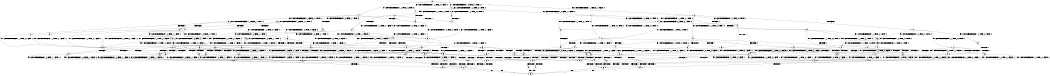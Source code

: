 digraph BCG {
size = "7, 10.5";
center = TRUE;
node [shape = circle];
0 [peripheries = 2];
0 -> 1 [label = "EX !0 !ATOMIC_EXCH_BRANCH (1, +1, TRUE, +0, 2, TRUE) !:0:"];
0 -> 2 [label = "EX !1 !ATOMIC_EXCH_BRANCH (1, +0, TRUE, +0, 1, TRUE) !:0:"];
0 -> 3 [label = "EX !2 !ATOMIC_EXCH_BRANCH (1, +0, FALSE, +1, 1, FALSE) !:0:"];
0 -> 4 [label = "EX !0 !ATOMIC_EXCH_BRANCH (1, +1, TRUE, +0, 2, TRUE) !:0:"];
1 -> 5 [label = "TERMINATE !0"];
2 -> 6 [label = "EX !0 !ATOMIC_EXCH_BRANCH (1, +1, TRUE, +0, 2, TRUE) !:0:"];
2 -> 7 [label = "EX !2 !ATOMIC_EXCH_BRANCH (1, +0, FALSE, +1, 1, FALSE) !:0:"];
2 -> 8 [label = "EX !0 !ATOMIC_EXCH_BRANCH (1, +1, TRUE, +0, 2, TRUE) !:0:"];
2 -> 2 [label = "EX !1 !ATOMIC_EXCH_BRANCH (1, +0, TRUE, +0, 1, TRUE) !:0:"];
3 -> 9 [label = "EX !0 !ATOMIC_EXCH_BRANCH (1, +1, TRUE, +0, 2, TRUE) !:0:"];
3 -> 10 [label = "TERMINATE !2"];
3 -> 11 [label = "EX !1 !ATOMIC_EXCH_BRANCH (1, +0, TRUE, +0, 1, TRUE) !:0:"];
3 -> 12 [label = "EX !0 !ATOMIC_EXCH_BRANCH (1, +1, TRUE, +0, 2, TRUE) !:0:"];
4 -> 5 [label = "TERMINATE !0"];
4 -> 13 [label = "TERMINATE !0"];
4 -> 14 [label = "EX !1 !ATOMIC_EXCH_BRANCH (1, +0, TRUE, +0, 1, FALSE) !:0:"];
4 -> 15 [label = "EX !2 !ATOMIC_EXCH_BRANCH (1, +0, FALSE, +1, 1, TRUE) !:0:"];
5 -> 16 [label = "EX !1 !ATOMIC_EXCH_BRANCH (1, +0, TRUE, +0, 1, FALSE) !:1:"];
6 -> 17 [label = "TERMINATE !0"];
7 -> 18 [label = "EX !0 !ATOMIC_EXCH_BRANCH (1, +1, TRUE, +0, 2, TRUE) !:0:"];
7 -> 19 [label = "TERMINATE !2"];
7 -> 20 [label = "EX !0 !ATOMIC_EXCH_BRANCH (1, +1, TRUE, +0, 2, TRUE) !:0:"];
7 -> 11 [label = "EX !1 !ATOMIC_EXCH_BRANCH (1, +0, TRUE, +0, 1, TRUE) !:0:"];
8 -> 17 [label = "TERMINATE !0"];
8 -> 21 [label = "TERMINATE !0"];
8 -> 22 [label = "EX !2 !ATOMIC_EXCH_BRANCH (1, +0, FALSE, +1, 1, TRUE) !:0:"];
8 -> 14 [label = "EX !1 !ATOMIC_EXCH_BRANCH (1, +0, TRUE, +0, 1, FALSE) !:0:"];
9 -> 23 [label = "TERMINATE !0"];
10 -> 24 [label = "EX !0 !ATOMIC_EXCH_BRANCH (1, +1, TRUE, +0, 2, TRUE) !:0:"];
10 -> 25 [label = "EX !1 !ATOMIC_EXCH_BRANCH (1, +0, TRUE, +0, 1, TRUE) !:0:"];
10 -> 26 [label = "EX !0 !ATOMIC_EXCH_BRANCH (1, +1, TRUE, +0, 2, TRUE) !:0:"];
11 -> 18 [label = "EX !0 !ATOMIC_EXCH_BRANCH (1, +1, TRUE, +0, 2, TRUE) !:0:"];
11 -> 19 [label = "TERMINATE !2"];
11 -> 20 [label = "EX !0 !ATOMIC_EXCH_BRANCH (1, +1, TRUE, +0, 2, TRUE) !:0:"];
11 -> 11 [label = "EX !1 !ATOMIC_EXCH_BRANCH (1, +0, TRUE, +0, 1, TRUE) !:0:"];
12 -> 23 [label = "TERMINATE !0"];
12 -> 27 [label = "TERMINATE !2"];
12 -> 28 [label = "TERMINATE !0"];
12 -> 29 [label = "EX !1 !ATOMIC_EXCH_BRANCH (1, +0, TRUE, +0, 1, FALSE) !:0:"];
13 -> 16 [label = "EX !1 !ATOMIC_EXCH_BRANCH (1, +0, TRUE, +0, 1, FALSE) !:1:"];
13 -> 30 [label = "EX !1 !ATOMIC_EXCH_BRANCH (1, +0, TRUE, +0, 1, FALSE) !:1:"];
13 -> 31 [label = "EX !2 !ATOMIC_EXCH_BRANCH (1, +0, FALSE, +1, 1, TRUE) !:1:"];
14 -> 32 [label = "TERMINATE !0"];
14 -> 33 [label = "TERMINATE !1"];
14 -> 34 [label = "TERMINATE !0"];
14 -> 35 [label = "EX !2 !ATOMIC_EXCH_BRANCH (1, +0, FALSE, +1, 1, FALSE) !:0:"];
15 -> 36 [label = "TERMINATE !0"];
15 -> 37 [label = "TERMINATE !0"];
15 -> 38 [label = "EX !1 !ATOMIC_EXCH_BRANCH (1, +0, TRUE, +0, 1, FALSE) !:0:"];
15 -> 15 [label = "EX !2 !ATOMIC_EXCH_BRANCH (1, +0, FALSE, +1, 1, TRUE) !:0:"];
16 -> 39 [label = "TERMINATE !1"];
17 -> 16 [label = "EX !1 !ATOMIC_EXCH_BRANCH (1, +0, TRUE, +0, 1, FALSE) !:1:"];
18 -> 40 [label = "TERMINATE !0"];
19 -> 41 [label = "EX !0 !ATOMIC_EXCH_BRANCH (1, +1, TRUE, +0, 2, TRUE) !:0:"];
19 -> 42 [label = "EX !0 !ATOMIC_EXCH_BRANCH (1, +1, TRUE, +0, 2, TRUE) !:0:"];
19 -> 25 [label = "EX !1 !ATOMIC_EXCH_BRANCH (1, +0, TRUE, +0, 1, TRUE) !:0:"];
20 -> 40 [label = "TERMINATE !0"];
20 -> 43 [label = "TERMINATE !2"];
20 -> 44 [label = "TERMINATE !0"];
20 -> 29 [label = "EX !1 !ATOMIC_EXCH_BRANCH (1, +0, TRUE, +0, 1, FALSE) !:0:"];
21 -> 16 [label = "EX !1 !ATOMIC_EXCH_BRANCH (1, +0, TRUE, +0, 1, FALSE) !:1:"];
21 -> 45 [label = "EX !2 !ATOMIC_EXCH_BRANCH (1, +0, FALSE, +1, 1, TRUE) !:1:"];
21 -> 30 [label = "EX !1 !ATOMIC_EXCH_BRANCH (1, +0, TRUE, +0, 1, FALSE) !:1:"];
22 -> 46 [label = "TERMINATE !0"];
22 -> 47 [label = "TERMINATE !0"];
22 -> 22 [label = "EX !2 !ATOMIC_EXCH_BRANCH (1, +0, FALSE, +1, 1, TRUE) !:0:"];
22 -> 38 [label = "EX !1 !ATOMIC_EXCH_BRANCH (1, +0, TRUE, +0, 1, FALSE) !:0:"];
23 -> 48 [label = "EX !1 !ATOMIC_EXCH_BRANCH (1, +0, TRUE, +0, 1, FALSE) !:1:"];
24 -> 49 [label = "TERMINATE !0"];
25 -> 41 [label = "EX !0 !ATOMIC_EXCH_BRANCH (1, +1, TRUE, +0, 2, TRUE) !:0:"];
25 -> 42 [label = "EX !0 !ATOMIC_EXCH_BRANCH (1, +1, TRUE, +0, 2, TRUE) !:0:"];
25 -> 25 [label = "EX !1 !ATOMIC_EXCH_BRANCH (1, +0, TRUE, +0, 1, TRUE) !:0:"];
26 -> 49 [label = "TERMINATE !0"];
26 -> 50 [label = "TERMINATE !0"];
26 -> 51 [label = "EX !1 !ATOMIC_EXCH_BRANCH (1, +0, TRUE, +0, 1, FALSE) !:0:"];
27 -> 49 [label = "TERMINATE !0"];
27 -> 50 [label = "TERMINATE !0"];
27 -> 51 [label = "EX !1 !ATOMIC_EXCH_BRANCH (1, +0, TRUE, +0, 1, FALSE) !:0:"];
28 -> 48 [label = "EX !1 !ATOMIC_EXCH_BRANCH (1, +0, TRUE, +0, 1, FALSE) !:1:"];
28 -> 52 [label = "TERMINATE !2"];
28 -> 53 [label = "EX !1 !ATOMIC_EXCH_BRANCH (1, +0, TRUE, +0, 1, FALSE) !:1:"];
29 -> 54 [label = "TERMINATE !0"];
29 -> 55 [label = "TERMINATE !1"];
29 -> 56 [label = "TERMINATE !2"];
29 -> 57 [label = "TERMINATE !0"];
30 -> 39 [label = "TERMINATE !1"];
30 -> 58 [label = "TERMINATE !1"];
30 -> 59 [label = "EX !2 !ATOMIC_EXCH_BRANCH (1, +0, FALSE, +1, 1, FALSE) !:1:"];
31 -> 60 [label = "EX !1 !ATOMIC_EXCH_BRANCH (1, +0, TRUE, +0, 1, FALSE) !:1:"];
31 -> 61 [label = "EX !1 !ATOMIC_EXCH_BRANCH (1, +0, TRUE, +0, 1, FALSE) !:1:"];
31 -> 31 [label = "EX !2 !ATOMIC_EXCH_BRANCH (1, +0, FALSE, +1, 1, TRUE) !:1:"];
32 -> 39 [label = "TERMINATE !1"];
33 -> 62 [label = "TERMINATE !0"];
33 -> 63 [label = "TERMINATE !0"];
33 -> 64 [label = "EX !2 !ATOMIC_EXCH_BRANCH (1, +0, FALSE, +1, 1, FALSE) !:0:"];
34 -> 39 [label = "TERMINATE !1"];
34 -> 58 [label = "TERMINATE !1"];
34 -> 59 [label = "EX !2 !ATOMIC_EXCH_BRANCH (1, +0, FALSE, +1, 1, FALSE) !:1:"];
35 -> 54 [label = "TERMINATE !0"];
35 -> 55 [label = "TERMINATE !1"];
35 -> 56 [label = "TERMINATE !2"];
35 -> 57 [label = "TERMINATE !0"];
36 -> 60 [label = "EX !1 !ATOMIC_EXCH_BRANCH (1, +0, TRUE, +0, 1, FALSE) !:1:"];
37 -> 60 [label = "EX !1 !ATOMIC_EXCH_BRANCH (1, +0, TRUE, +0, 1, FALSE) !:1:"];
37 -> 61 [label = "EX !1 !ATOMIC_EXCH_BRANCH (1, +0, TRUE, +0, 1, FALSE) !:1:"];
37 -> 31 [label = "EX !2 !ATOMIC_EXCH_BRANCH (1, +0, FALSE, +1, 1, TRUE) !:1:"];
38 -> 65 [label = "TERMINATE !0"];
38 -> 66 [label = "TERMINATE !1"];
38 -> 67 [label = "TERMINATE !0"];
38 -> 35 [label = "EX !2 !ATOMIC_EXCH_BRANCH (1, +0, FALSE, +1, 1, FALSE) !:0:"];
39 -> 68 [label = "EX !2 !ATOMIC_EXCH_BRANCH (1, +0, FALSE, +1, 1, FALSE) !:2:"];
40 -> 48 [label = "EX !1 !ATOMIC_EXCH_BRANCH (1, +0, TRUE, +0, 1, FALSE) !:1:"];
41 -> 69 [label = "TERMINATE !0"];
42 -> 69 [label = "TERMINATE !0"];
42 -> 70 [label = "TERMINATE !0"];
42 -> 51 [label = "EX !1 !ATOMIC_EXCH_BRANCH (1, +0, TRUE, +0, 1, FALSE) !:0:"];
43 -> 69 [label = "TERMINATE !0"];
43 -> 70 [label = "TERMINATE !0"];
43 -> 51 [label = "EX !1 !ATOMIC_EXCH_BRANCH (1, +0, TRUE, +0, 1, FALSE) !:0:"];
44 -> 48 [label = "EX !1 !ATOMIC_EXCH_BRANCH (1, +0, TRUE, +0, 1, FALSE) !:1:"];
44 -> 71 [label = "TERMINATE !2"];
44 -> 53 [label = "EX !1 !ATOMIC_EXCH_BRANCH (1, +0, TRUE, +0, 1, FALSE) !:1:"];
45 -> 60 [label = "EX !1 !ATOMIC_EXCH_BRANCH (1, +0, TRUE, +0, 1, FALSE) !:1:"];
45 -> 45 [label = "EX !2 !ATOMIC_EXCH_BRANCH (1, +0, FALSE, +1, 1, TRUE) !:1:"];
45 -> 61 [label = "EX !1 !ATOMIC_EXCH_BRANCH (1, +0, TRUE, +0, 1, FALSE) !:1:"];
46 -> 60 [label = "EX !1 !ATOMIC_EXCH_BRANCH (1, +0, TRUE, +0, 1, FALSE) !:1:"];
47 -> 60 [label = "EX !1 !ATOMIC_EXCH_BRANCH (1, +0, TRUE, +0, 1, FALSE) !:1:"];
47 -> 45 [label = "EX !2 !ATOMIC_EXCH_BRANCH (1, +0, FALSE, +1, 1, TRUE) !:1:"];
47 -> 61 [label = "EX !1 !ATOMIC_EXCH_BRANCH (1, +0, TRUE, +0, 1, FALSE) !:1:"];
48 -> 72 [label = "TERMINATE !2"];
49 -> 73 [label = "EX !1 !ATOMIC_EXCH_BRANCH (1, +0, TRUE, +0, 1, FALSE) !:1:"];
50 -> 73 [label = "EX !1 !ATOMIC_EXCH_BRANCH (1, +0, TRUE, +0, 1, FALSE) !:1:"];
50 -> 74 [label = "EX !1 !ATOMIC_EXCH_BRANCH (1, +0, TRUE, +0, 1, FALSE) !:1:"];
51 -> 75 [label = "TERMINATE !0"];
51 -> 76 [label = "TERMINATE !1"];
51 -> 77 [label = "TERMINATE !0"];
52 -> 73 [label = "EX !1 !ATOMIC_EXCH_BRANCH (1, +0, TRUE, +0, 1, FALSE) !:1:"];
52 -> 74 [label = "EX !1 !ATOMIC_EXCH_BRANCH (1, +0, TRUE, +0, 1, FALSE) !:1:"];
53 -> 72 [label = "TERMINATE !2"];
53 -> 78 [label = "TERMINATE !1"];
53 -> 79 [label = "TERMINATE !2"];
54 -> 72 [label = "TERMINATE !2"];
55 -> 80 [label = "TERMINATE !0"];
55 -> 76 [label = "TERMINATE !2"];
55 -> 81 [label = "TERMINATE !0"];
56 -> 75 [label = "TERMINATE !0"];
56 -> 76 [label = "TERMINATE !1"];
56 -> 77 [label = "TERMINATE !0"];
57 -> 72 [label = "TERMINATE !2"];
57 -> 78 [label = "TERMINATE !1"];
57 -> 79 [label = "TERMINATE !2"];
58 -> 68 [label = "EX !2 !ATOMIC_EXCH_BRANCH (1, +0, FALSE, +1, 1, FALSE) !:2:"];
58 -> 82 [label = "EX !2 !ATOMIC_EXCH_BRANCH (1, +0, FALSE, +1, 1, FALSE) !:2:"];
59 -> 72 [label = "TERMINATE !2"];
59 -> 78 [label = "TERMINATE !1"];
59 -> 79 [label = "TERMINATE !2"];
60 -> 83 [label = "TERMINATE !1"];
61 -> 83 [label = "TERMINATE !1"];
61 -> 84 [label = "TERMINATE !1"];
61 -> 59 [label = "EX !2 !ATOMIC_EXCH_BRANCH (1, +0, FALSE, +1, 1, FALSE) !:1:"];
62 -> 68 [label = "EX !2 !ATOMIC_EXCH_BRANCH (1, +0, FALSE, +1, 1, FALSE) !:2:"];
63 -> 68 [label = "EX !2 !ATOMIC_EXCH_BRANCH (1, +0, FALSE, +1, 1, FALSE) !:2:"];
63 -> 82 [label = "EX !2 !ATOMIC_EXCH_BRANCH (1, +0, FALSE, +1, 1, FALSE) !:2:"];
64 -> 80 [label = "TERMINATE !0"];
64 -> 76 [label = "TERMINATE !2"];
64 -> 81 [label = "TERMINATE !0"];
65 -> 83 [label = "TERMINATE !1"];
66 -> 85 [label = "TERMINATE !0"];
66 -> 86 [label = "TERMINATE !0"];
66 -> 64 [label = "EX !2 !ATOMIC_EXCH_BRANCH (1, +0, FALSE, +1, 1, FALSE) !:0:"];
67 -> 83 [label = "TERMINATE !1"];
67 -> 84 [label = "TERMINATE !1"];
67 -> 59 [label = "EX !2 !ATOMIC_EXCH_BRANCH (1, +0, FALSE, +1, 1, FALSE) !:1:"];
68 -> 87 [label = "TERMINATE !2"];
69 -> 73 [label = "EX !1 !ATOMIC_EXCH_BRANCH (1, +0, TRUE, +0, 1, FALSE) !:1:"];
70 -> 73 [label = "EX !1 !ATOMIC_EXCH_BRANCH (1, +0, TRUE, +0, 1, FALSE) !:1:"];
70 -> 74 [label = "EX !1 !ATOMIC_EXCH_BRANCH (1, +0, TRUE, +0, 1, FALSE) !:1:"];
71 -> 73 [label = "EX !1 !ATOMIC_EXCH_BRANCH (1, +0, TRUE, +0, 1, FALSE) !:1:"];
71 -> 74 [label = "EX !1 !ATOMIC_EXCH_BRANCH (1, +0, TRUE, +0, 1, FALSE) !:1:"];
72 -> 88 [label = "TERMINATE !1"];
73 -> 88 [label = "TERMINATE !1"];
74 -> 88 [label = "TERMINATE !1"];
74 -> 89 [label = "TERMINATE !1"];
75 -> 88 [label = "TERMINATE !1"];
76 -> 90 [label = "TERMINATE !0"];
76 -> 91 [label = "TERMINATE !0"];
77 -> 88 [label = "TERMINATE !1"];
77 -> 89 [label = "TERMINATE !1"];
78 -> 87 [label = "TERMINATE !2"];
78 -> 92 [label = "TERMINATE !2"];
79 -> 88 [label = "TERMINATE !1"];
79 -> 89 [label = "TERMINATE !1"];
80 -> 87 [label = "TERMINATE !2"];
81 -> 87 [label = "TERMINATE !2"];
81 -> 92 [label = "TERMINATE !2"];
82 -> 87 [label = "TERMINATE !2"];
82 -> 92 [label = "TERMINATE !2"];
83 -> 68 [label = "EX !2 !ATOMIC_EXCH_BRANCH (1, +0, FALSE, +1, 1, FALSE) !:2:"];
84 -> 68 [label = "EX !2 !ATOMIC_EXCH_BRANCH (1, +0, FALSE, +1, 1, FALSE) !:2:"];
84 -> 82 [label = "EX !2 !ATOMIC_EXCH_BRANCH (1, +0, FALSE, +1, 1, FALSE) !:2:"];
85 -> 68 [label = "EX !2 !ATOMIC_EXCH_BRANCH (1, +0, FALSE, +1, 1, FALSE) !:2:"];
86 -> 68 [label = "EX !2 !ATOMIC_EXCH_BRANCH (1, +0, FALSE, +1, 1, FALSE) !:2:"];
86 -> 82 [label = "EX !2 !ATOMIC_EXCH_BRANCH (1, +0, FALSE, +1, 1, FALSE) !:2:"];
87 -> 93 [label = "exit"];
88 -> 93 [label = "exit"];
89 -> 93 [label = "exit"];
90 -> 93 [label = "exit"];
91 -> 93 [label = "exit"];
92 -> 93 [label = "exit"];
}
